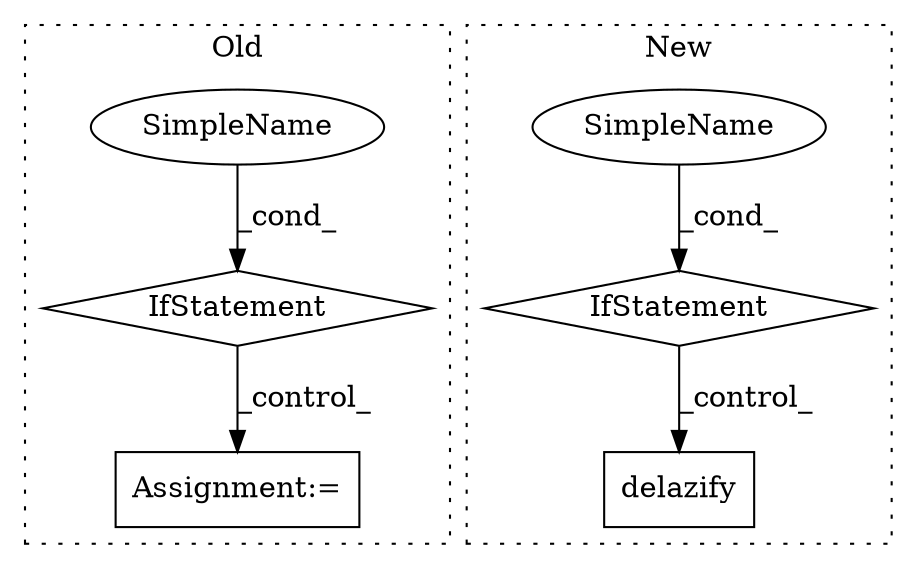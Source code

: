 digraph G {
subgraph cluster0 {
1 [label="IfStatement" a="25" s="9246,9283" l="4,2" shape="diamond"];
3 [label="SimpleName" a="42" s="" l="" shape="ellipse"];
4 [label="Assignment:=" a="7" s="9592" l="1" shape="box"];
label = "Old";
style="dotted";
}
subgraph cluster1 {
2 [label="delazify" a="32" s="8965,8990" l="9,1" shape="box"];
5 [label="IfStatement" a="25" s="8898,8929" l="4,2" shape="diamond"];
6 [label="SimpleName" a="42" s="" l="" shape="ellipse"];
label = "New";
style="dotted";
}
1 -> 4 [label="_control_"];
3 -> 1 [label="_cond_"];
5 -> 2 [label="_control_"];
6 -> 5 [label="_cond_"];
}